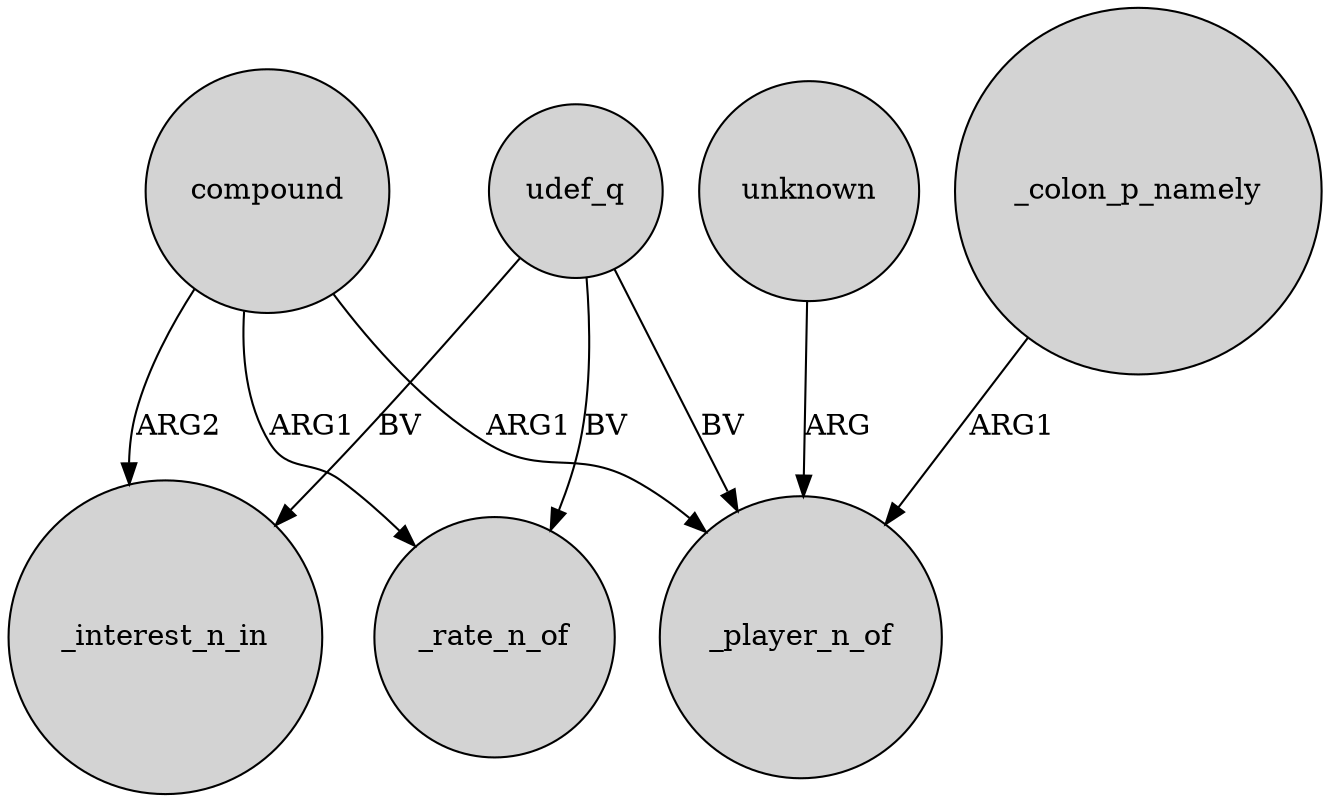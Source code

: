 digraph {
	node [shape=circle style=filled]
	compound -> _rate_n_of [label=ARG1]
	udef_q -> _rate_n_of [label=BV]
	udef_q -> _interest_n_in [label=BV]
	unknown -> _player_n_of [label=ARG]
	_colon_p_namely -> _player_n_of [label=ARG1]
	compound -> _interest_n_in [label=ARG2]
	compound -> _player_n_of [label=ARG1]
	udef_q -> _player_n_of [label=BV]
}
